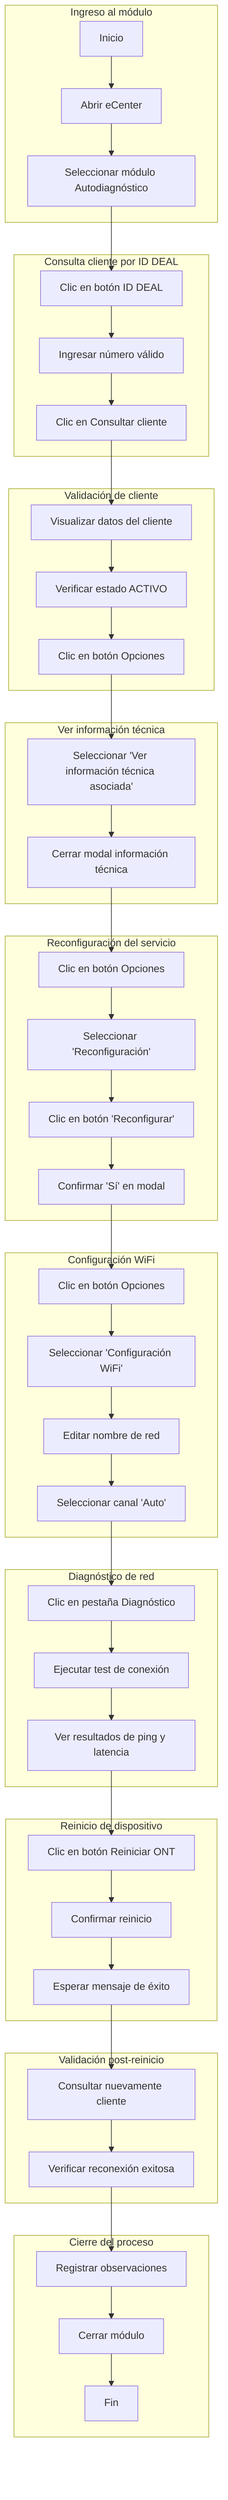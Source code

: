 flowchart TD
    %% ==========================
    %% VISTA AUTODIAGNÓSTICO
    %% ==========================

    subgraph CP_AUTO_001 [Ingreso al módulo]
        A1[Inicio] --> A2[Abrir eCenter]
        A2 --> A3[Seleccionar módulo Autodiagnóstico]
    end

    subgraph CP_AUTO_002 [Consulta cliente por ID DEAL]
        B1[Clic en botón ID DEAL] --> B2[Ingresar número válido]
        B2 --> B3[Clic en Consultar cliente]
    end

    subgraph CP_AUTO_003 [Validación de cliente]
        C1[Visualizar datos del cliente] --> C2[Verificar estado ACTIVO]
        C2 --> C3[Clic en botón Opciones]
    end

    subgraph CP_AUTO_004 [Ver información técnica]
        D1[Seleccionar 'Ver información técnica asociada'] --> D2[Cerrar modal información técnica]
    end

    subgraph CP_AUTO_005 [Reconfiguración del servicio]
        E1[Clic en botón Opciones] --> E2[Seleccionar 'Reconfiguración']
        E2 --> E3[Clic en botón 'Reconfigurar']
        E3 --> E4[Confirmar 'Sí' en modal]
    end

    subgraph CP_AUTO_006 [Configuración WiFi]
        F1[Clic en botón Opciones] --> F2[Seleccionar 'Configuración WiFi']
        F2 --> F3[Editar nombre de red]
        F3 --> F4[Seleccionar canal 'Auto']
    end

    subgraph CP_AUTO_007 [Diagnóstico de red]
        G1[Clic en pestaña Diagnóstico] --> G2[Ejecutar test de conexión]
        G2 --> G3[Ver resultados de ping y latencia]
    end

    subgraph CP_AUTO_008 [Reinicio de dispositivo]
        H1[Clic en botón Reiniciar ONT] --> H2[Confirmar reinicio]
        H2 --> H3[Esperar mensaje de éxito]
    end

    subgraph CP_AUTO_009 [Validación post-reinicio]
        I1[Consultar nuevamente cliente] --> I2[Verificar reconexión exitosa]
    end

    subgraph CP_AUTO_010 [Cierre del proceso]
        J1[Registrar observaciones] --> J2[Cerrar módulo]
        J2 --> J3[Fin]
    end

    %% ==========================
    %% CONEXIONES ENTRE CASOS
    %% ==========================
    A3 --> B1
    B3 --> C1
    C3 --> D1
    D2 --> E1
    E4 --> F1
    F4 --> G1
    G3 --> H1
    H3 --> I1
    I2 --> J1

    %% ==========================
    %% ESTILOS
    %% ==========================
    %% classDef acciones fill:#e6f7ff,stroke:#1a73e8,stroke-width:2px;
    %% class A2,A3,B1,B2,B3,C3,D1,E1,E2,E3,F1,F2,F3,G1,H1,H2,I1,J1 acciones